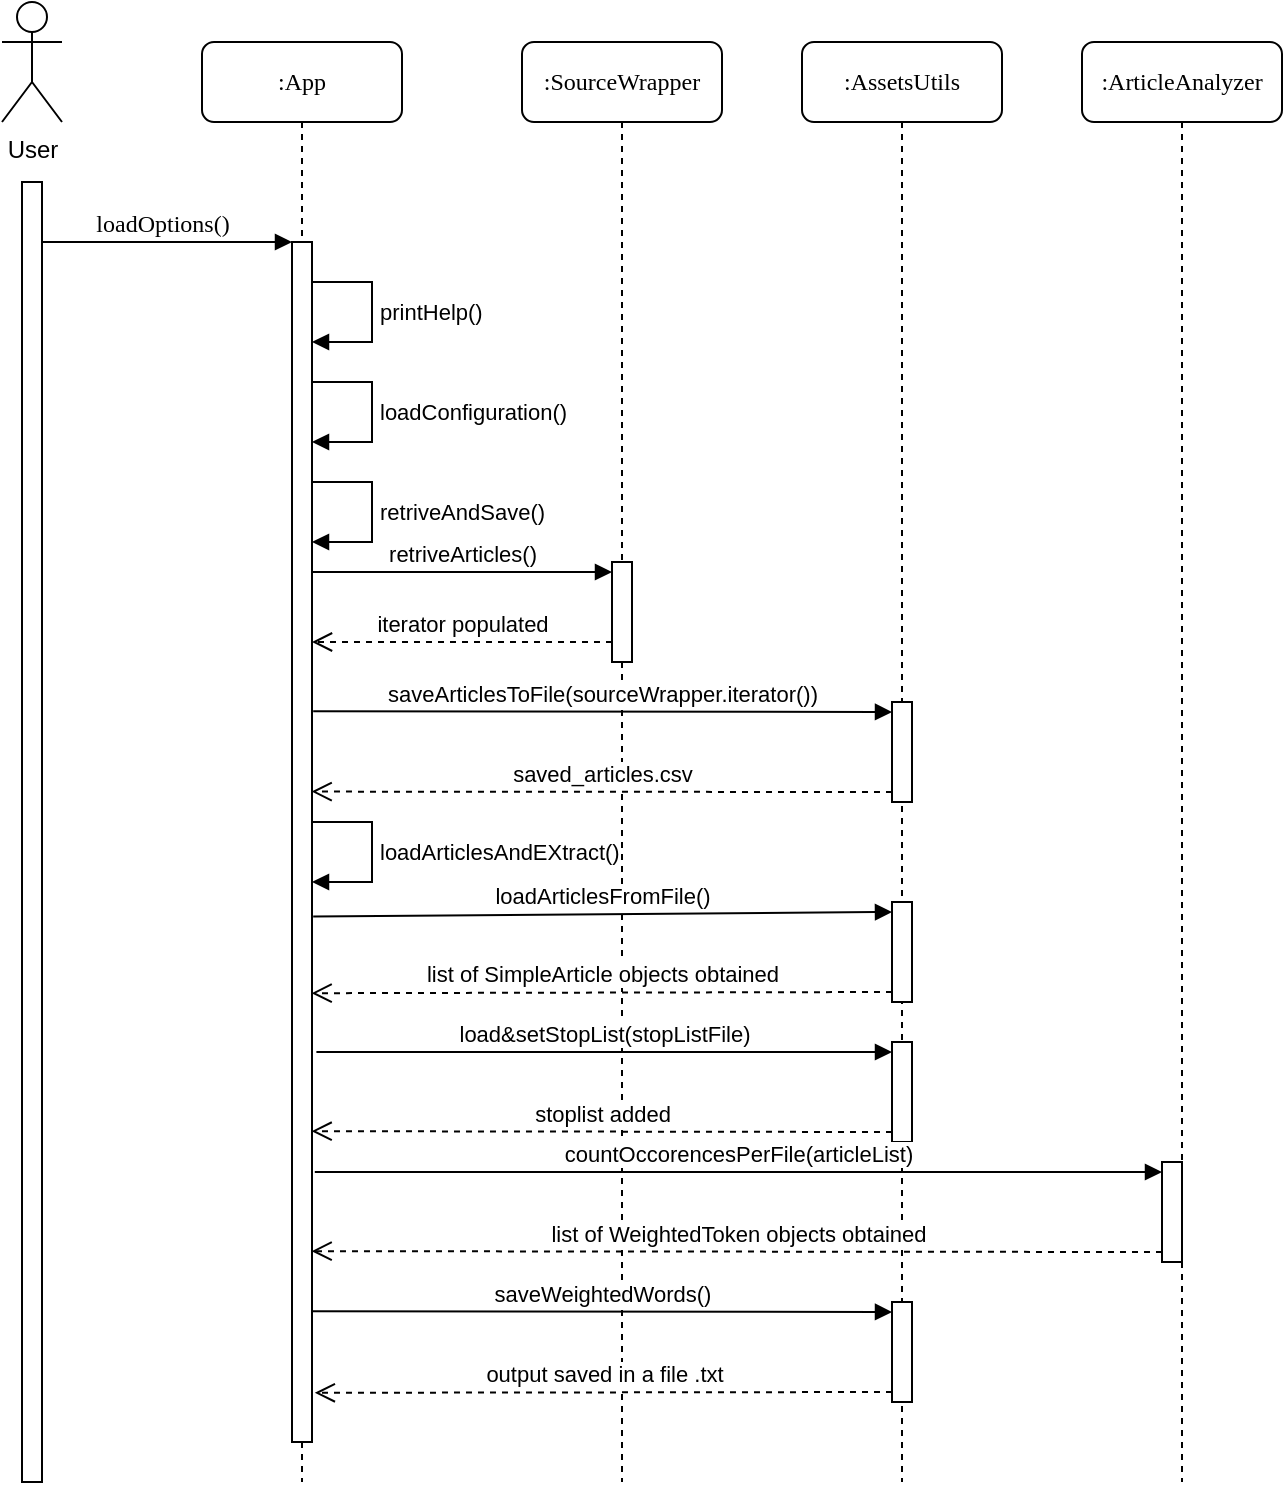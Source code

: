 <mxfile version="21.7.4" type="device">
  <diagram name="Page-1" id="13e1069c-82ec-6db2-03f1-153e76fe0fe0">
    <mxGraphModel dx="1400" dy="712" grid="1" gridSize="10" guides="1" tooltips="1" connect="1" arrows="1" fold="1" page="1" pageScale="1" pageWidth="1100" pageHeight="850" background="none" math="0" shadow="0">
      <root>
        <mxCell id="0" />
        <mxCell id="1" parent="0" />
        <mxCell id="7baba1c4bc27f4b0-2" value=":App" style="shape=umlLifeline;perimeter=lifelinePerimeter;whiteSpace=wrap;html=1;container=1;collapsible=0;recursiveResize=0;outlineConnect=0;rounded=1;shadow=0;comic=0;labelBackgroundColor=none;strokeWidth=1;fontFamily=Verdana;fontSize=12;align=center;" parent="1" vertex="1">
          <mxGeometry x="240" y="80" width="100" height="720" as="geometry" />
        </mxCell>
        <mxCell id="7baba1c4bc27f4b0-10" value="" style="html=1;points=[];perimeter=orthogonalPerimeter;rounded=0;shadow=0;comic=0;labelBackgroundColor=none;strokeWidth=1;fontFamily=Verdana;fontSize=12;align=center;" parent="7baba1c4bc27f4b0-2" vertex="1">
          <mxGeometry x="45" y="100" width="10" height="600" as="geometry" />
        </mxCell>
        <mxCell id="GQSEvU85v_cJfRwWWk-1-11" value="printHelp()" style="html=1;align=left;spacingLeft=2;endArrow=block;rounded=0;edgeStyle=orthogonalEdgeStyle;curved=0;rounded=0;" parent="7baba1c4bc27f4b0-2" target="7baba1c4bc27f4b0-10" edge="1">
          <mxGeometry relative="1" as="geometry">
            <mxPoint x="55" y="120" as="sourcePoint" />
            <Array as="points">
              <mxPoint x="85" y="120" />
              <mxPoint x="85" y="150" />
            </Array>
            <mxPoint x="60" y="150" as="targetPoint" />
          </mxGeometry>
        </mxCell>
        <mxCell id="GQSEvU85v_cJfRwWWk-1-12" value="loadConfiguration()" style="html=1;align=left;spacingLeft=2;endArrow=block;rounded=0;edgeStyle=orthogonalEdgeStyle;curved=0;rounded=0;" parent="7baba1c4bc27f4b0-2" edge="1">
          <mxGeometry relative="1" as="geometry">
            <mxPoint x="55" y="170" as="sourcePoint" />
            <Array as="points">
              <mxPoint x="85" y="170" />
              <mxPoint x="85" y="200" />
            </Array>
            <mxPoint x="55" y="200" as="targetPoint" />
          </mxGeometry>
        </mxCell>
        <mxCell id="GQSEvU85v_cJfRwWWk-1-16" value="retriveAndSave()" style="html=1;align=left;spacingLeft=2;endArrow=block;rounded=0;edgeStyle=orthogonalEdgeStyle;curved=0;rounded=0;" parent="7baba1c4bc27f4b0-2" edge="1">
          <mxGeometry relative="1" as="geometry">
            <mxPoint x="55" y="220" as="sourcePoint" />
            <Array as="points">
              <mxPoint x="85" y="220" />
              <mxPoint x="85" y="250" />
            </Array>
            <mxPoint x="55" y="250" as="targetPoint" />
          </mxGeometry>
        </mxCell>
        <mxCell id="GQSEvU85v_cJfRwWWk-1-20" value="loadArticlesAndEXtract()" style="html=1;align=left;spacingLeft=2;endArrow=block;rounded=0;edgeStyle=orthogonalEdgeStyle;curved=0;rounded=0;" parent="7baba1c4bc27f4b0-2" edge="1">
          <mxGeometry relative="1" as="geometry">
            <mxPoint x="55" y="390" as="sourcePoint" />
            <Array as="points">
              <mxPoint x="85" y="390" />
              <mxPoint x="85" y="420" />
            </Array>
            <mxPoint x="55" y="420" as="targetPoint" />
          </mxGeometry>
        </mxCell>
        <mxCell id="7baba1c4bc27f4b0-3" value=":SourceWrapper" style="shape=umlLifeline;perimeter=lifelinePerimeter;whiteSpace=wrap;html=1;container=1;collapsible=0;recursiveResize=0;outlineConnect=0;rounded=1;shadow=0;comic=0;labelBackgroundColor=none;strokeWidth=1;fontFamily=Verdana;fontSize=12;align=center;" parent="1" vertex="1">
          <mxGeometry x="400" y="80" width="100" height="720" as="geometry" />
        </mxCell>
        <mxCell id="GQSEvU85v_cJfRwWWk-1-13" value="" style="html=1;points=[[0,0,0,0,5],[0,1,0,0,-5],[1,0,0,0,5],[1,1,0,0,-5]];perimeter=orthogonalPerimeter;outlineConnect=0;targetShapes=umlLifeline;portConstraint=eastwest;newEdgeStyle={&quot;curved&quot;:0,&quot;rounded&quot;:0};" parent="7baba1c4bc27f4b0-3" vertex="1">
          <mxGeometry x="45" y="260" width="10" height="50" as="geometry" />
        </mxCell>
        <mxCell id="GQSEvU85v_cJfRwWWk-1-15" value="iterator populated" style="html=1;verticalAlign=bottom;endArrow=open;dashed=1;endSize=8;curved=0;rounded=0;" parent="7baba1c4bc27f4b0-3" edge="1">
          <mxGeometry relative="1" as="geometry">
            <mxPoint x="-105" y="300" as="targetPoint" />
            <mxPoint x="45" y="300" as="sourcePoint" />
          </mxGeometry>
        </mxCell>
        <mxCell id="7baba1c4bc27f4b0-4" value=":AssetsUtils" style="shape=umlLifeline;perimeter=lifelinePerimeter;whiteSpace=wrap;html=1;container=1;collapsible=0;recursiveResize=0;outlineConnect=0;rounded=1;shadow=0;comic=0;labelBackgroundColor=none;strokeWidth=1;fontFamily=Verdana;fontSize=12;align=center;" parent="1" vertex="1">
          <mxGeometry x="540" y="80" width="100" height="720" as="geometry" />
        </mxCell>
        <mxCell id="GQSEvU85v_cJfRwWWk-1-17" value="" style="html=1;points=[[0,0,0,0,5],[0,1,0,0,-5],[1,0,0,0,5],[1,1,0,0,-5]];perimeter=orthogonalPerimeter;outlineConnect=0;targetShapes=umlLifeline;portConstraint=eastwest;newEdgeStyle={&quot;curved&quot;:0,&quot;rounded&quot;:0};" parent="7baba1c4bc27f4b0-4" vertex="1">
          <mxGeometry x="45" y="330" width="10" height="50" as="geometry" />
        </mxCell>
        <mxCell id="GQSEvU85v_cJfRwWWk-1-21" value="" style="html=1;points=[[0,0,0,0,5],[0,1,0,0,-5],[1,0,0,0,5],[1,1,0,0,-5]];perimeter=orthogonalPerimeter;outlineConnect=0;targetShapes=umlLifeline;portConstraint=eastwest;newEdgeStyle={&quot;curved&quot;:0,&quot;rounded&quot;:0};" parent="7baba1c4bc27f4b0-4" vertex="1">
          <mxGeometry x="45" y="430" width="10" height="50" as="geometry" />
        </mxCell>
        <mxCell id="GQSEvU85v_cJfRwWWk-1-24" value="" style="html=1;points=[[0,0,0,0,5],[0,1,0,0,-5],[1,0,0,0,5],[1,1,0,0,-5]];perimeter=orthogonalPerimeter;outlineConnect=0;targetShapes=umlLifeline;portConstraint=eastwest;newEdgeStyle={&quot;curved&quot;:0,&quot;rounded&quot;:0};" parent="7baba1c4bc27f4b0-4" vertex="1">
          <mxGeometry x="45" y="500" width="10" height="50" as="geometry" />
        </mxCell>
        <mxCell id="GQSEvU85v_cJfRwWWk-1-33" value="" style="html=1;points=[[0,0,0,0,5],[0,1,0,0,-5],[1,0,0,0,5],[1,1,0,0,-5]];perimeter=orthogonalPerimeter;outlineConnect=0;targetShapes=umlLifeline;portConstraint=eastwest;newEdgeStyle={&quot;curved&quot;:0,&quot;rounded&quot;:0};" parent="7baba1c4bc27f4b0-4" vertex="1">
          <mxGeometry x="45" y="630" width="10" height="50" as="geometry" />
        </mxCell>
        <mxCell id="7baba1c4bc27f4b0-5" value=":ArticleAnalyzer" style="shape=umlLifeline;perimeter=lifelinePerimeter;whiteSpace=wrap;html=1;container=1;collapsible=0;recursiveResize=0;outlineConnect=0;rounded=1;shadow=0;comic=0;labelBackgroundColor=none;strokeWidth=1;fontFamily=Verdana;fontSize=12;align=center;" parent="1" vertex="1">
          <mxGeometry x="680" y="80" width="100" height="720" as="geometry" />
        </mxCell>
        <mxCell id="GQSEvU85v_cJfRwWWk-1-27" value="" style="html=1;points=[[0,0,0,0,5],[0,1,0,0,-5],[1,0,0,0,5],[1,1,0,0,-5]];perimeter=orthogonalPerimeter;outlineConnect=0;targetShapes=umlLifeline;portConstraint=eastwest;newEdgeStyle={&quot;curved&quot;:0,&quot;rounded&quot;:0};" parent="7baba1c4bc27f4b0-5" vertex="1">
          <mxGeometry x="40" y="560" width="10" height="50" as="geometry" />
        </mxCell>
        <mxCell id="7baba1c4bc27f4b0-11" value="loadOptions()" style="html=1;verticalAlign=bottom;endArrow=block;entryX=0;entryY=0;labelBackgroundColor=none;fontFamily=Verdana;fontSize=12;edgeStyle=elbowEdgeStyle;elbow=vertical;" parent="1" target="7baba1c4bc27f4b0-10" edge="1">
          <mxGeometry relative="1" as="geometry">
            <mxPoint x="155" y="180" as="sourcePoint" />
          </mxGeometry>
        </mxCell>
        <mxCell id="GQSEvU85v_cJfRwWWk-1-5" value="User" style="shape=umlActor;verticalLabelPosition=bottom;verticalAlign=top;html=1;outlineConnect=0;" parent="1" vertex="1">
          <mxGeometry x="140" y="60" width="30" height="60" as="geometry" />
        </mxCell>
        <mxCell id="GQSEvU85v_cJfRwWWk-1-6" value="" style="html=1;points=[];perimeter=orthogonalPerimeter;rounded=0;shadow=0;comic=0;labelBackgroundColor=none;strokeWidth=1;fontFamily=Verdana;fontSize=12;align=center;" parent="1" vertex="1">
          <mxGeometry x="150" y="150" width="10" height="650" as="geometry" />
        </mxCell>
        <mxCell id="GQSEvU85v_cJfRwWWk-1-14" value="retriveArticles()" style="html=1;verticalAlign=bottom;endArrow=block;curved=0;rounded=0;entryX=0;entryY=0;entryDx=0;entryDy=5;" parent="1" source="7baba1c4bc27f4b0-10" target="GQSEvU85v_cJfRwWWk-1-13" edge="1">
          <mxGeometry relative="1" as="geometry">
            <mxPoint x="300" y="325" as="sourcePoint" />
          </mxGeometry>
        </mxCell>
        <mxCell id="GQSEvU85v_cJfRwWWk-1-18" value="saveArticlesToFile(sourceWrapper.iterator())" style="html=1;verticalAlign=bottom;endArrow=block;curved=0;rounded=0;entryX=0;entryY=0;entryDx=0;entryDy=5;exitX=1.06;exitY=0.391;exitDx=0;exitDy=0;exitPerimeter=0;" parent="1" source="7baba1c4bc27f4b0-10" target="GQSEvU85v_cJfRwWWk-1-17" edge="1">
          <mxGeometry relative="1" as="geometry">
            <mxPoint x="300" y="415" as="sourcePoint" />
          </mxGeometry>
        </mxCell>
        <mxCell id="GQSEvU85v_cJfRwWWk-1-19" value="saved_articles.csv" style="html=1;verticalAlign=bottom;endArrow=open;dashed=1;endSize=8;curved=0;rounded=0;exitX=0;exitY=1;exitDx=0;exitDy=-5;entryX=0.98;entryY=0.458;entryDx=0;entryDy=0;entryPerimeter=0;" parent="1" source="GQSEvU85v_cJfRwWWk-1-17" target="7baba1c4bc27f4b0-10" edge="1">
          <mxGeometry relative="1" as="geometry">
            <mxPoint x="510" y="555" as="targetPoint" />
          </mxGeometry>
        </mxCell>
        <mxCell id="GQSEvU85v_cJfRwWWk-1-22" value="loadArticlesFromFile()" style="html=1;verticalAlign=bottom;endArrow=block;curved=0;rounded=0;entryX=0;entryY=0;entryDx=0;entryDy=5;exitX=1.06;exitY=0.562;exitDx=0;exitDy=0;exitPerimeter=0;" parent="1" source="7baba1c4bc27f4b0-10" target="GQSEvU85v_cJfRwWWk-1-21" edge="1">
          <mxGeometry relative="1" as="geometry">
            <mxPoint x="515" y="645" as="sourcePoint" />
          </mxGeometry>
        </mxCell>
        <mxCell id="GQSEvU85v_cJfRwWWk-1-23" value="list of SimpleArticle objects&amp;nbsp;obtained" style="html=1;verticalAlign=bottom;endArrow=open;dashed=1;endSize=8;curved=0;rounded=0;exitX=0;exitY=1;exitDx=0;exitDy=-5;entryX=0.98;entryY=0.626;entryDx=0;entryDy=0;entryPerimeter=0;" parent="1" source="GQSEvU85v_cJfRwWWk-1-21" target="7baba1c4bc27f4b0-10" edge="1">
          <mxGeometry relative="1" as="geometry">
            <mxPoint x="515" y="715" as="targetPoint" />
          </mxGeometry>
        </mxCell>
        <mxCell id="GQSEvU85v_cJfRwWWk-1-25" value="load&amp;amp;setStopList(stopListFile)" style="html=1;verticalAlign=bottom;endArrow=block;curved=0;rounded=0;entryX=0;entryY=0;entryDx=0;entryDy=5;exitX=1.22;exitY=0.675;exitDx=0;exitDy=0;exitPerimeter=0;" parent="1" source="7baba1c4bc27f4b0-10" target="GQSEvU85v_cJfRwWWk-1-24" edge="1">
          <mxGeometry relative="1" as="geometry">
            <mxPoint x="300" y="585" as="sourcePoint" />
          </mxGeometry>
        </mxCell>
        <mxCell id="GQSEvU85v_cJfRwWWk-1-26" value="stoplist added" style="html=1;verticalAlign=bottom;endArrow=open;dashed=1;endSize=8;curved=0;rounded=0;exitX=0;exitY=1;exitDx=0;exitDy=-5;entryX=0.98;entryY=0.741;entryDx=0;entryDy=0;entryPerimeter=0;" parent="1" source="GQSEvU85v_cJfRwWWk-1-24" target="7baba1c4bc27f4b0-10" edge="1">
          <mxGeometry relative="1" as="geometry">
            <mxPoint x="290" y="625" as="targetPoint" />
          </mxGeometry>
        </mxCell>
        <mxCell id="GQSEvU85v_cJfRwWWk-1-28" value="countOccorencesPerFile(articleList)" style="html=1;verticalAlign=bottom;endArrow=block;curved=0;rounded=0;entryX=0;entryY=0;entryDx=0;entryDy=5;exitX=1.14;exitY=0.775;exitDx=0;exitDy=0;exitPerimeter=0;" parent="1" source="7baba1c4bc27f4b0-10" target="GQSEvU85v_cJfRwWWk-1-27" edge="1">
          <mxGeometry relative="1" as="geometry">
            <mxPoint x="650" y="645" as="sourcePoint" />
          </mxGeometry>
        </mxCell>
        <mxCell id="GQSEvU85v_cJfRwWWk-1-29" value="list of WeightedToken objects obtained" style="html=1;verticalAlign=bottom;endArrow=open;dashed=1;endSize=8;curved=0;rounded=0;exitX=0;exitY=1;exitDx=0;exitDy=-5;entryX=0.98;entryY=0.841;entryDx=0;entryDy=0;entryPerimeter=0;" parent="1" source="GQSEvU85v_cJfRwWWk-1-27" target="7baba1c4bc27f4b0-10" edge="1">
          <mxGeometry relative="1" as="geometry">
            <mxPoint x="290" y="685" as="targetPoint" />
          </mxGeometry>
        </mxCell>
        <mxCell id="GQSEvU85v_cJfRwWWk-1-34" value="saveWeightedWords()" style="html=1;verticalAlign=bottom;endArrow=block;curved=0;rounded=0;entryX=0;entryY=0;entryDx=0;entryDy=5;exitX=0.98;exitY=0.891;exitDx=0;exitDy=0;exitPerimeter=0;" parent="1" source="7baba1c4bc27f4b0-10" target="GQSEvU85v_cJfRwWWk-1-33" edge="1">
          <mxGeometry relative="1" as="geometry">
            <mxPoint x="515" y="705" as="sourcePoint" />
          </mxGeometry>
        </mxCell>
        <mxCell id="GQSEvU85v_cJfRwWWk-1-35" value="output saved in a file .txt" style="html=1;verticalAlign=bottom;endArrow=open;dashed=1;endSize=8;curved=0;rounded=0;exitX=0;exitY=1;exitDx=0;exitDy=-5;entryX=1.14;entryY=0.959;entryDx=0;entryDy=0;entryPerimeter=0;" parent="1" source="GQSEvU85v_cJfRwWWk-1-33" target="7baba1c4bc27f4b0-10" edge="1">
          <mxGeometry relative="1" as="geometry">
            <mxPoint x="300" y="755" as="targetPoint" />
          </mxGeometry>
        </mxCell>
      </root>
    </mxGraphModel>
  </diagram>
</mxfile>
